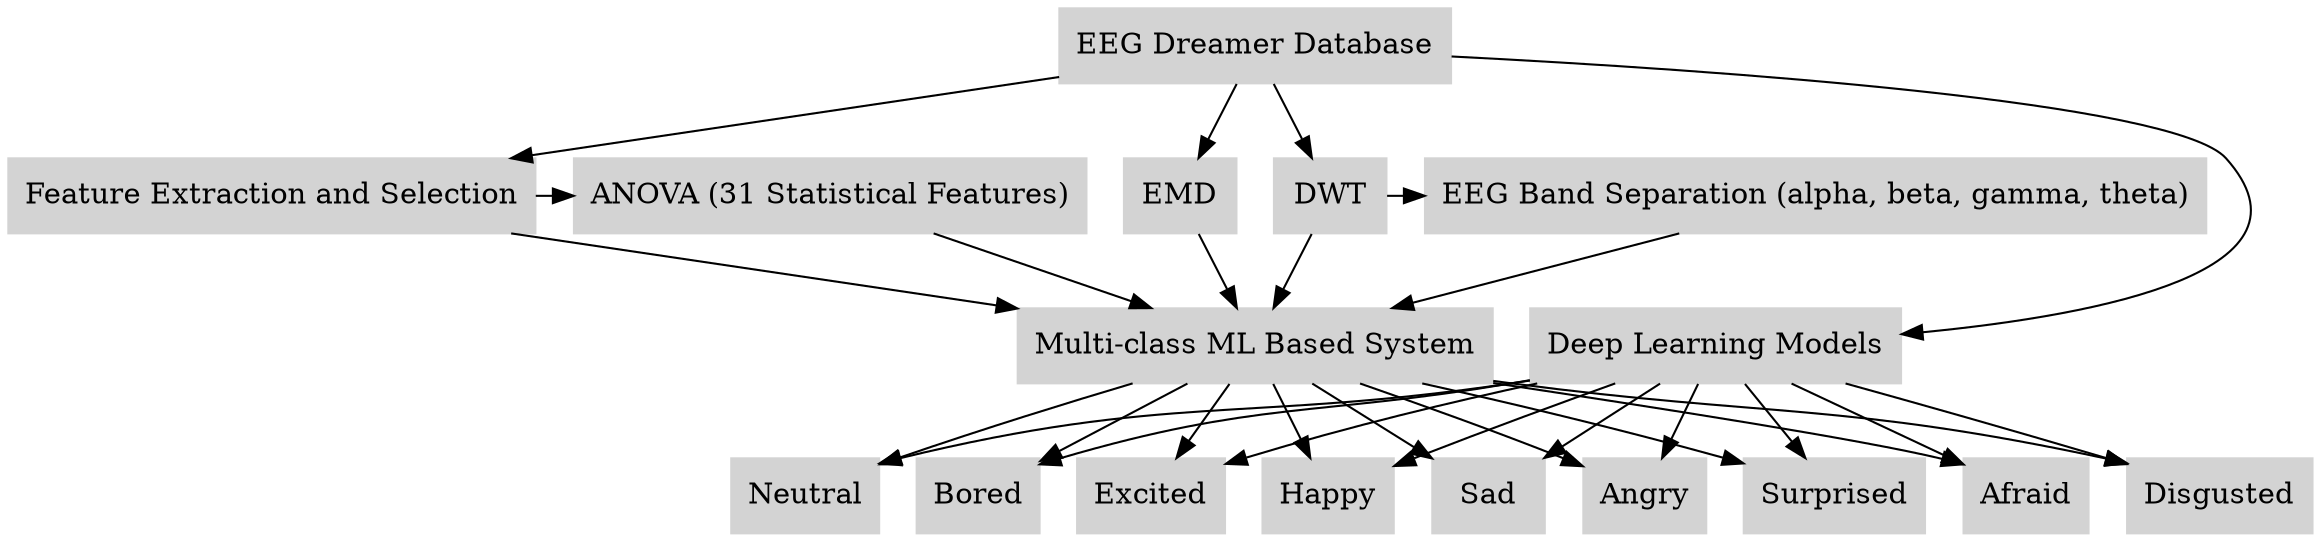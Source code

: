 digraph G {
    rankdir=TB;
    node [shape=box, style=filled, color=lightgrey];

    // First layer
    EEG_Dreamer_Database [label="EEG Dreamer Database"];

    // Second layer
    DWT [label="DWT"];
    EMD [label="EMD"];
    Feature_Extraction_Selection [label="Feature Extraction and Selection"];

    // Sub-blocks for DWT
    EEG_Band_Separation [label="EEG Band Separation (alpha, beta, gamma, theta)"];

    // Sub-blocks for Feature Extraction and Selection
    ANOVA [label="ANOVA (31 Statistical Features)"];

    // Third layer
    Multi_Class_ML [label="Multi-class ML Based System"];
    Deep_Learning_Models [label="Deep Learning Models"];

    // Fourth layer - 9 Emotions
    Emotion1 [label="Happy"];
    Emotion2 [label="Sad"];
    Emotion3 [label="Angry"];
    Emotion4 [label="Surprised"];
    Emotion5 [label="Afraid"];
    Emotion6 [label="Disgusted"];
    Emotion7 [label="Neutral"];
    Emotion8 [label="Bored"];
    Emotion9 [label="Excited"];

    // Define layers
    { rank=same; EEG_Dreamer_Database; }
    { rank=same; DWT; EMD; Feature_Extraction_Selection; EEG_Band_Separation; ANOVA; }
    { rank=same; Multi_Class_ML; Deep_Learning_Models; }
    { rank=same; Emotion1; Emotion2; Emotion3; Emotion4; Emotion5; Emotion6; Emotion7; Emotion8; Emotion9; }

    // Connect nodes between layers
    EEG_Dreamer_Database -> { DWT; EMD; Feature_Extraction_Selection; Deep_Learning_Models };
    DWT -> EEG_Band_Separation;
    Feature_Extraction_Selection -> ANOVA;
    { DWT; EMD; Feature_Extraction_Selection; EEG_Band_Separation; ANOVA } -> Multi_Class_ML;
    Multi_Class_ML -> { Emotion1; Emotion2; Emotion3; Emotion4; Emotion5; Emotion6; Emotion7; Emotion8; Emotion9 };
    Deep_Learning_Models -> { Emotion1; Emotion2; Emotion3; Emotion4; Emotion5; Emotion6; Emotion7; Emotion8; Emotion9 };
}

